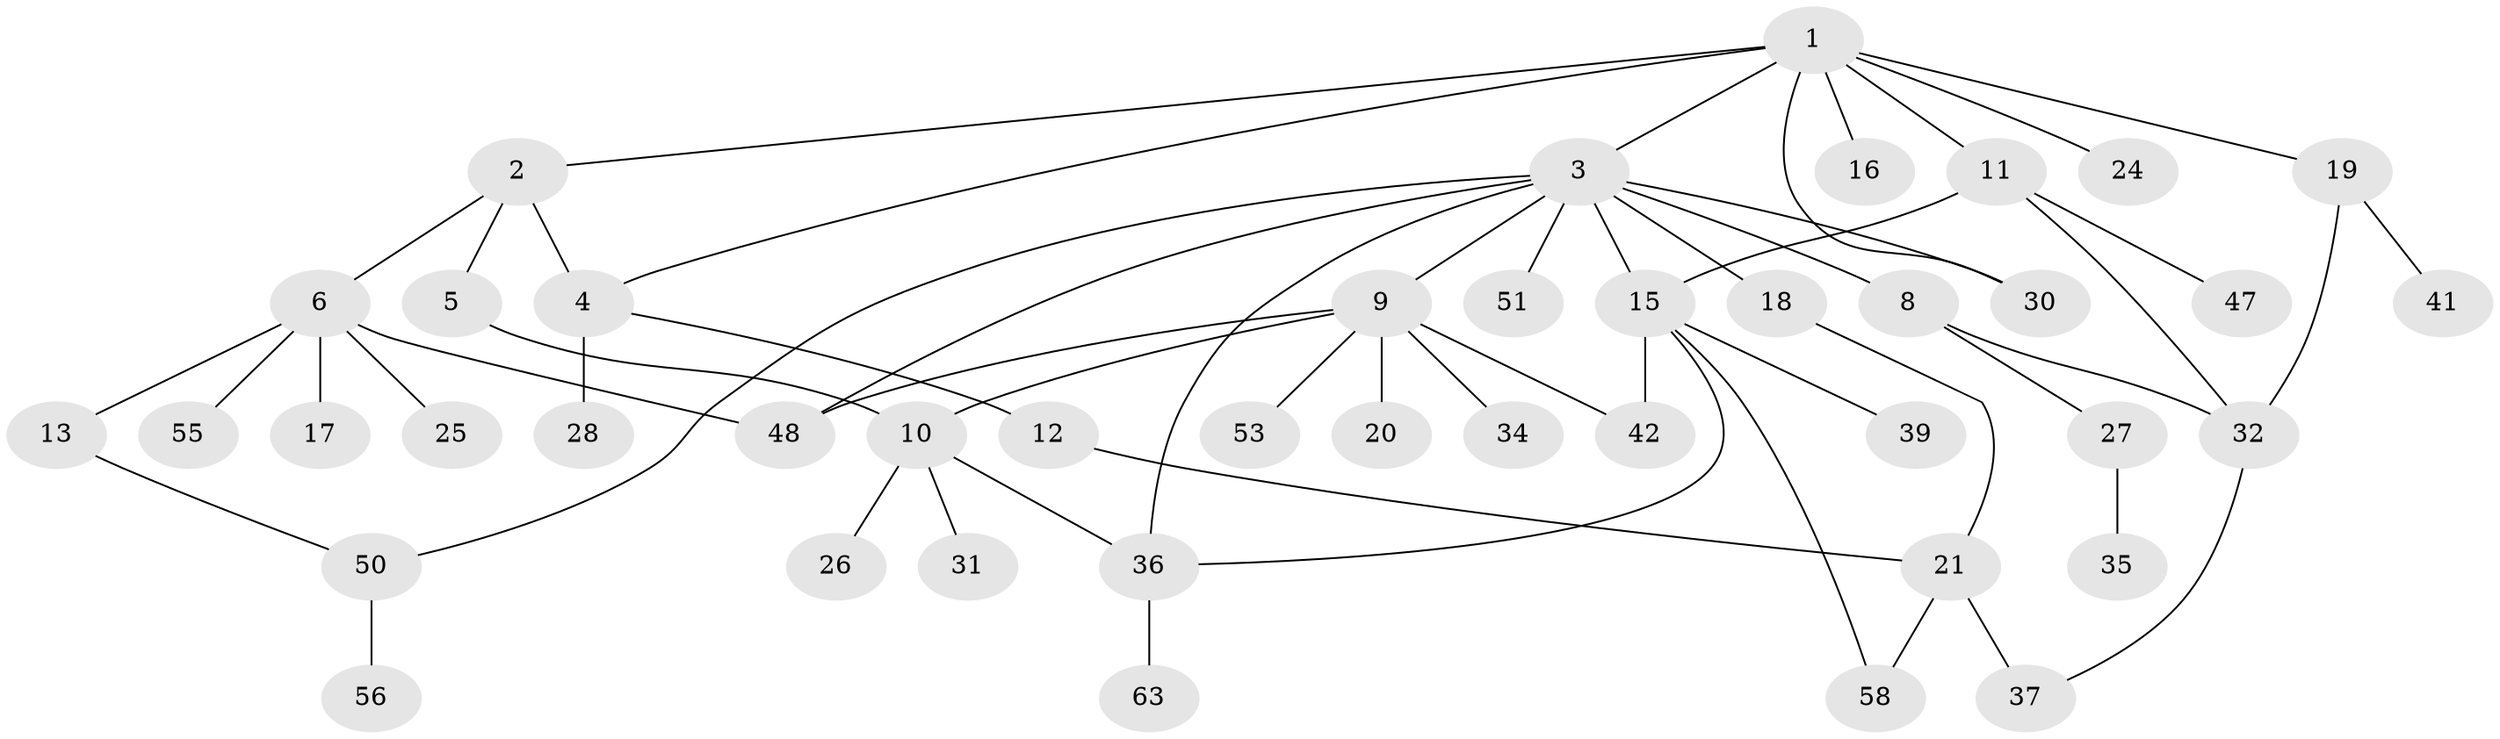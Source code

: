 // original degree distribution, {3: 0.14925373134328357, 4: 0.13432835820895522, 8: 0.014925373134328358, 2: 0.31343283582089554, 7: 0.029850746268656716, 5: 0.029850746268656716, 1: 0.3283582089552239}
// Generated by graph-tools (version 1.1) at 2025/10/02/27/25 16:10:55]
// undirected, 43 vertices, 57 edges
graph export_dot {
graph [start="1"]
  node [color=gray90,style=filled];
  1 [super="+7"];
  2;
  3 [super="+29"];
  4 [super="+44"];
  5 [super="+49"];
  6 [super="+40"];
  8 [super="+23"];
  9 [super="+14"];
  10 [super="+54"];
  11 [super="+45"];
  12 [super="+67"];
  13 [super="+62"];
  15 [super="+33"];
  16 [super="+65"];
  17 [super="+60"];
  18 [super="+22"];
  19 [super="+38"];
  20;
  21 [super="+66"];
  24;
  25;
  26 [super="+43"];
  27;
  28;
  30;
  31 [super="+64"];
  32;
  34 [super="+57"];
  35;
  36 [super="+46"];
  37;
  39 [super="+61"];
  41;
  42;
  47;
  48 [super="+52"];
  50;
  51;
  53;
  55;
  56 [super="+59"];
  58;
  63;
  1 -- 2;
  1 -- 3;
  1 -- 16;
  1 -- 19;
  1 -- 4;
  1 -- 24;
  1 -- 11;
  1 -- 30;
  2 -- 4;
  2 -- 5;
  2 -- 6;
  3 -- 8;
  3 -- 9;
  3 -- 15;
  3 -- 18;
  3 -- 36;
  3 -- 30;
  3 -- 48;
  3 -- 51;
  3 -- 50;
  4 -- 12;
  4 -- 28;
  5 -- 10;
  6 -- 13;
  6 -- 17;
  6 -- 25;
  6 -- 55;
  6 -- 48;
  8 -- 32;
  8 -- 27;
  9 -- 10;
  9 -- 20;
  9 -- 42;
  9 -- 34;
  9 -- 53;
  9 -- 48;
  10 -- 26;
  10 -- 31;
  10 -- 36;
  11 -- 32;
  11 -- 47;
  11 -- 15;
  12 -- 21;
  13 -- 50;
  15 -- 36;
  15 -- 42;
  15 -- 58;
  15 -- 39;
  18 -- 21;
  19 -- 41;
  19 -- 32;
  21 -- 58;
  21 -- 37;
  27 -- 35;
  32 -- 37;
  36 -- 63;
  50 -- 56;
}
